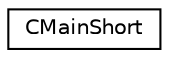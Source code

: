 digraph G
{
  edge [fontname="Helvetica",fontsize="10",labelfontname="Helvetica",labelfontsize="10"];
  node [fontname="Helvetica",fontsize="10",shape=record];
  rankdir="LR";
  Node1 [label="CMainShort",height=0.2,width=0.4,color="black", fillcolor="white", style="filled",URL="$class_c_main_short.html"];
}
